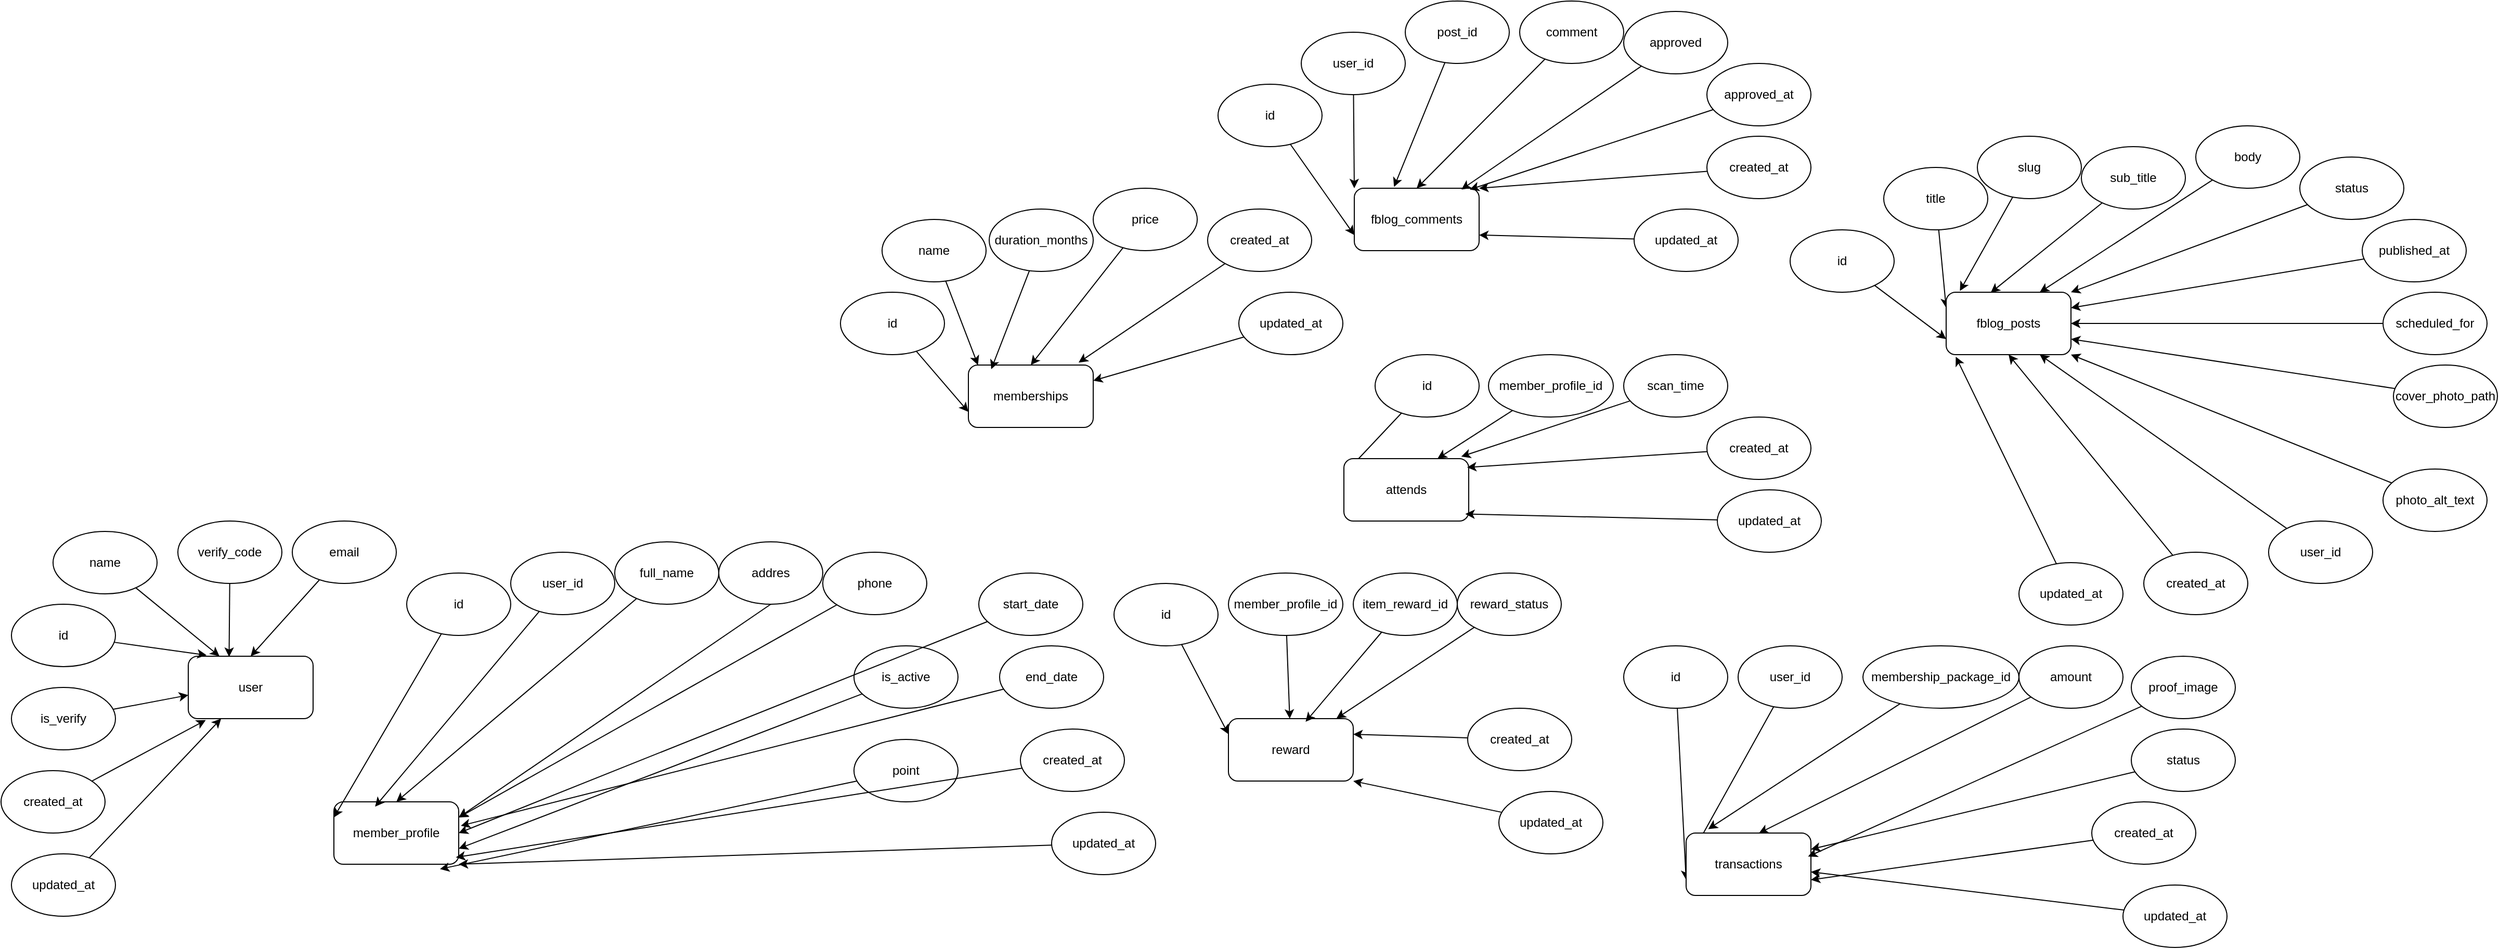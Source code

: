<mxfile version="27.1.6">
  <diagram name="Halaman-1" id="sII4yR1-26PbtiYNdZBn">
    <mxGraphModel dx="1500" dy="1811" grid="1" gridSize="10" guides="1" tooltips="1" connect="1" arrows="1" fold="1" page="1" pageScale="1" pageWidth="827" pageHeight="1169" math="0" shadow="0">
      <root>
        <mxCell id="0" />
        <mxCell id="1" parent="0" />
        <mxCell id="6OxaUUX_s-rTlsvBRI5T-1" value="user" style="rounded=1;whiteSpace=wrap;html=1;" vertex="1" parent="1">
          <mxGeometry x="200" y="190" width="120" height="60" as="geometry" />
        </mxCell>
        <mxCell id="6OxaUUX_s-rTlsvBRI5T-11" style="rounded=0;orthogonalLoop=1;jettySize=auto;html=1;entryX=0.147;entryY=-0.017;entryDx=0;entryDy=0;entryPerimeter=0;" edge="1" parent="1" source="6OxaUUX_s-rTlsvBRI5T-2" target="6OxaUUX_s-rTlsvBRI5T-1">
          <mxGeometry relative="1" as="geometry">
            <mxPoint x="230" y="200" as="targetPoint" />
          </mxGeometry>
        </mxCell>
        <mxCell id="6OxaUUX_s-rTlsvBRI5T-2" value="id" style="ellipse;whiteSpace=wrap;html=1;" vertex="1" parent="1">
          <mxGeometry x="30" y="140" width="100" height="60" as="geometry" />
        </mxCell>
        <mxCell id="6OxaUUX_s-rTlsvBRI5T-10" style="rounded=0;orthogonalLoop=1;jettySize=auto;html=1;entryX=0.25;entryY=0;entryDx=0;entryDy=0;" edge="1" parent="1" source="6OxaUUX_s-rTlsvBRI5T-3" target="6OxaUUX_s-rTlsvBRI5T-1">
          <mxGeometry relative="1" as="geometry" />
        </mxCell>
        <mxCell id="6OxaUUX_s-rTlsvBRI5T-3" value="name&lt;span style=&quot;color: rgba(0, 0, 0, 0); font-family: monospace; font-size: 0px; text-align: start; text-wrap-mode: nowrap;&quot;&gt;%3CmxGraphModel%3E%3Croot%3E%3CmxCell%20id%3D%220%22%2F%3E%3CmxCell%20id%3D%221%22%20parent%3D%220%22%2F%3E%3CmxCell%20id%3D%222%22%20value%3D%22id%22%20style%3D%22ellipse%3BwhiteSpace%3Dwrap%3Bhtml%3D1%3B%22%20vertex%3D%221%22%20parent%3D%221%22%3E%3CmxGeometry%20x%3D%2270%22%20y%3D%22130%22%20width%3D%22100%22%20height%3D%2260%22%20as%3D%22geometry%22%2F%3E%3C%2FmxCell%3E%3C%2Froot%3E%3C%2FmxGraphModel%3E&lt;/span&gt;" style="ellipse;whiteSpace=wrap;html=1;" vertex="1" parent="1">
          <mxGeometry x="70" y="70" width="100" height="60" as="geometry" />
        </mxCell>
        <mxCell id="6OxaUUX_s-rTlsvBRI5T-9" style="rounded=0;orthogonalLoop=1;jettySize=auto;html=1;entryX=0.5;entryY=0;entryDx=0;entryDy=0;" edge="1" parent="1" source="6OxaUUX_s-rTlsvBRI5T-4" target="6OxaUUX_s-rTlsvBRI5T-1">
          <mxGeometry relative="1" as="geometry" />
        </mxCell>
        <mxCell id="6OxaUUX_s-rTlsvBRI5T-4" value="email" style="ellipse;whiteSpace=wrap;html=1;" vertex="1" parent="1">
          <mxGeometry x="300" y="60" width="100" height="60" as="geometry" />
        </mxCell>
        <mxCell id="6OxaUUX_s-rTlsvBRI5T-5" value="verify_code" style="ellipse;whiteSpace=wrap;html=1;" vertex="1" parent="1">
          <mxGeometry x="190" y="60" width="100" height="60" as="geometry" />
        </mxCell>
        <mxCell id="6OxaUUX_s-rTlsvBRI5T-6" value="is_verify" style="ellipse;whiteSpace=wrap;html=1;" vertex="1" parent="1">
          <mxGeometry x="30" y="220" width="100" height="60" as="geometry" />
        </mxCell>
        <mxCell id="6OxaUUX_s-rTlsvBRI5T-7" value="created_at" style="ellipse;whiteSpace=wrap;html=1;" vertex="1" parent="1">
          <mxGeometry x="20" y="300" width="100" height="60" as="geometry" />
        </mxCell>
        <mxCell id="6OxaUUX_s-rTlsvBRI5T-8" style="rounded=0;orthogonalLoop=1;jettySize=auto;html=1;entryX=0.327;entryY=0.01;entryDx=0;entryDy=0;entryPerimeter=0;" edge="1" parent="1" source="6OxaUUX_s-rTlsvBRI5T-5" target="6OxaUUX_s-rTlsvBRI5T-1">
          <mxGeometry relative="1" as="geometry" />
        </mxCell>
        <mxCell id="6OxaUUX_s-rTlsvBRI5T-12" style="rounded=0;orthogonalLoop=1;jettySize=auto;html=1;entryX=0;entryY=0.623;entryDx=0;entryDy=0;entryPerimeter=0;" edge="1" parent="1" source="6OxaUUX_s-rTlsvBRI5T-6" target="6OxaUUX_s-rTlsvBRI5T-1">
          <mxGeometry relative="1" as="geometry" />
        </mxCell>
        <mxCell id="6OxaUUX_s-rTlsvBRI5T-13" style="rounded=0;orthogonalLoop=1;jettySize=auto;html=1;entryX=0.14;entryY=1.023;entryDx=0;entryDy=0;entryPerimeter=0;" edge="1" parent="1" source="6OxaUUX_s-rTlsvBRI5T-7" target="6OxaUUX_s-rTlsvBRI5T-1">
          <mxGeometry relative="1" as="geometry" />
        </mxCell>
        <mxCell id="6OxaUUX_s-rTlsvBRI5T-14" value="member_profile" style="rounded=1;whiteSpace=wrap;html=1;" vertex="1" parent="1">
          <mxGeometry x="340" y="330" width="120" height="60" as="geometry" />
        </mxCell>
        <mxCell id="6OxaUUX_s-rTlsvBRI5T-28" style="rounded=0;orthogonalLoop=1;jettySize=auto;html=1;entryX=0.33;entryY=0.077;entryDx=0;entryDy=0;entryPerimeter=0;" edge="1" parent="1" source="6OxaUUX_s-rTlsvBRI5T-15" target="6OxaUUX_s-rTlsvBRI5T-14">
          <mxGeometry relative="1" as="geometry" />
        </mxCell>
        <mxCell id="6OxaUUX_s-rTlsvBRI5T-15" value="user_id" style="ellipse;whiteSpace=wrap;html=1;" vertex="1" parent="1">
          <mxGeometry x="510" y="90" width="100" height="60" as="geometry" />
        </mxCell>
        <mxCell id="6OxaUUX_s-rTlsvBRI5T-32" style="rounded=0;orthogonalLoop=1;jettySize=auto;html=1;entryX=1;entryY=0.75;entryDx=0;entryDy=0;" edge="1" parent="1" source="6OxaUUX_s-rTlsvBRI5T-16" target="6OxaUUX_s-rTlsvBRI5T-14">
          <mxGeometry relative="1" as="geometry" />
        </mxCell>
        <mxCell id="6OxaUUX_s-rTlsvBRI5T-16" value="is_active" style="ellipse;whiteSpace=wrap;html=1;" vertex="1" parent="1">
          <mxGeometry x="840" y="180" width="100" height="60" as="geometry" />
        </mxCell>
        <mxCell id="6OxaUUX_s-rTlsvBRI5T-27" style="rounded=0;orthogonalLoop=1;jettySize=auto;html=1;entryX=0;entryY=0.25;entryDx=0;entryDy=0;" edge="1" parent="1" source="6OxaUUX_s-rTlsvBRI5T-17" target="6OxaUUX_s-rTlsvBRI5T-14">
          <mxGeometry relative="1" as="geometry" />
        </mxCell>
        <mxCell id="6OxaUUX_s-rTlsvBRI5T-17" value="id" style="ellipse;whiteSpace=wrap;html=1;" vertex="1" parent="1">
          <mxGeometry x="410" y="110" width="100" height="60" as="geometry" />
        </mxCell>
        <mxCell id="6OxaUUX_s-rTlsvBRI5T-31" style="rounded=0;orthogonalLoop=1;jettySize=auto;html=1;entryX=1;entryY=0.25;entryDx=0;entryDy=0;" edge="1" parent="1" source="6OxaUUX_s-rTlsvBRI5T-18" target="6OxaUUX_s-rTlsvBRI5T-14">
          <mxGeometry relative="1" as="geometry" />
        </mxCell>
        <mxCell id="6OxaUUX_s-rTlsvBRI5T-18" value="phone" style="ellipse;whiteSpace=wrap;html=1;" vertex="1" parent="1">
          <mxGeometry x="810" y="90" width="100" height="60" as="geometry" />
        </mxCell>
        <mxCell id="6OxaUUX_s-rTlsvBRI5T-30" style="rounded=0;orthogonalLoop=1;jettySize=auto;html=1;entryX=1;entryY=0.25;entryDx=0;entryDy=0;exitX=0.5;exitY=1;exitDx=0;exitDy=0;" edge="1" parent="1" source="6OxaUUX_s-rTlsvBRI5T-19" target="6OxaUUX_s-rTlsvBRI5T-14">
          <mxGeometry relative="1" as="geometry" />
        </mxCell>
        <mxCell id="6OxaUUX_s-rTlsvBRI5T-19" value="addres" style="ellipse;whiteSpace=wrap;html=1;" vertex="1" parent="1">
          <mxGeometry x="710" y="80" width="100" height="60" as="geometry" />
        </mxCell>
        <mxCell id="6OxaUUX_s-rTlsvBRI5T-29" style="rounded=0;orthogonalLoop=1;jettySize=auto;html=1;entryX=0.5;entryY=0;entryDx=0;entryDy=0;" edge="1" parent="1" source="6OxaUUX_s-rTlsvBRI5T-20" target="6OxaUUX_s-rTlsvBRI5T-14">
          <mxGeometry relative="1" as="geometry" />
        </mxCell>
        <mxCell id="6OxaUUX_s-rTlsvBRI5T-20" value="full_name" style="ellipse;whiteSpace=wrap;html=1;" vertex="1" parent="1">
          <mxGeometry x="610" y="80" width="100" height="60" as="geometry" />
        </mxCell>
        <mxCell id="6OxaUUX_s-rTlsvBRI5T-52" style="rounded=0;orthogonalLoop=1;jettySize=auto;html=1;entryX=0;entryY=0.25;entryDx=0;entryDy=0;" edge="1" parent="1" source="6OxaUUX_s-rTlsvBRI5T-21" target="6OxaUUX_s-rTlsvBRI5T-38">
          <mxGeometry relative="1" as="geometry" />
        </mxCell>
        <mxCell id="6OxaUUX_s-rTlsvBRI5T-21" value="id" style="ellipse;whiteSpace=wrap;html=1;" vertex="1" parent="1">
          <mxGeometry x="1090" y="120" width="100" height="60" as="geometry" />
        </mxCell>
        <mxCell id="6OxaUUX_s-rTlsvBRI5T-37" style="rounded=0;orthogonalLoop=1;jettySize=auto;html=1;entryX=1;entryY=1;entryDx=0;entryDy=0;" edge="1" parent="1" source="6OxaUUX_s-rTlsvBRI5T-22" target="6OxaUUX_s-rTlsvBRI5T-14">
          <mxGeometry relative="1" as="geometry" />
        </mxCell>
        <mxCell id="6OxaUUX_s-rTlsvBRI5T-22" value="updated_at" style="ellipse;whiteSpace=wrap;html=1;" vertex="1" parent="1">
          <mxGeometry x="1030" y="340" width="100" height="60" as="geometry" />
        </mxCell>
        <mxCell id="6OxaUUX_s-rTlsvBRI5T-23" value="created_at" style="ellipse;whiteSpace=wrap;html=1;" vertex="1" parent="1">
          <mxGeometry x="1000" y="260" width="100" height="60" as="geometry" />
        </mxCell>
        <mxCell id="6OxaUUX_s-rTlsvBRI5T-24" value="end_date" style="ellipse;whiteSpace=wrap;html=1;" vertex="1" parent="1">
          <mxGeometry x="980" y="180" width="100" height="60" as="geometry" />
        </mxCell>
        <mxCell id="6OxaUUX_s-rTlsvBRI5T-34" style="rounded=0;orthogonalLoop=1;jettySize=auto;html=1;entryX=1;entryY=0.5;entryDx=0;entryDy=0;" edge="1" parent="1" source="6OxaUUX_s-rTlsvBRI5T-25" target="6OxaUUX_s-rTlsvBRI5T-14">
          <mxGeometry relative="1" as="geometry" />
        </mxCell>
        <mxCell id="6OxaUUX_s-rTlsvBRI5T-25" value="start_date" style="ellipse;whiteSpace=wrap;html=1;" vertex="1" parent="1">
          <mxGeometry x="960" y="110" width="100" height="60" as="geometry" />
        </mxCell>
        <mxCell id="6OxaUUX_s-rTlsvBRI5T-26" value="point" style="ellipse;whiteSpace=wrap;html=1;" vertex="1" parent="1">
          <mxGeometry x="840" y="270" width="100" height="60" as="geometry" />
        </mxCell>
        <mxCell id="6OxaUUX_s-rTlsvBRI5T-33" style="rounded=0;orthogonalLoop=1;jettySize=auto;html=1;entryX=0.85;entryY=1.077;entryDx=0;entryDy=0;entryPerimeter=0;" edge="1" parent="1" source="6OxaUUX_s-rTlsvBRI5T-26" target="6OxaUUX_s-rTlsvBRI5T-14">
          <mxGeometry relative="1" as="geometry" />
        </mxCell>
        <mxCell id="6OxaUUX_s-rTlsvBRI5T-35" style="rounded=0;orthogonalLoop=1;jettySize=auto;html=1;entryX=1.017;entryY=0.383;entryDx=0;entryDy=0;entryPerimeter=0;" edge="1" parent="1" source="6OxaUUX_s-rTlsvBRI5T-24" target="6OxaUUX_s-rTlsvBRI5T-14">
          <mxGeometry relative="1" as="geometry" />
        </mxCell>
        <mxCell id="6OxaUUX_s-rTlsvBRI5T-36" style="rounded=0;orthogonalLoop=1;jettySize=auto;html=1;entryX=0.977;entryY=0.89;entryDx=0;entryDy=0;entryPerimeter=0;" edge="1" parent="1" source="6OxaUUX_s-rTlsvBRI5T-23" target="6OxaUUX_s-rTlsvBRI5T-14">
          <mxGeometry relative="1" as="geometry" />
        </mxCell>
        <mxCell id="6OxaUUX_s-rTlsvBRI5T-38" value="reward" style="rounded=1;whiteSpace=wrap;html=1;" vertex="1" parent="1">
          <mxGeometry x="1200" y="250" width="120" height="60" as="geometry" />
        </mxCell>
        <mxCell id="6OxaUUX_s-rTlsvBRI5T-51" style="rounded=0;orthogonalLoop=1;jettySize=auto;html=1;" edge="1" parent="1" source="6OxaUUX_s-rTlsvBRI5T-39" target="6OxaUUX_s-rTlsvBRI5T-38">
          <mxGeometry relative="1" as="geometry" />
        </mxCell>
        <mxCell id="6OxaUUX_s-rTlsvBRI5T-39" value="member_profile_id" style="ellipse;whiteSpace=wrap;html=1;" vertex="1" parent="1">
          <mxGeometry x="1200" y="110" width="110" height="60" as="geometry" />
        </mxCell>
        <mxCell id="6OxaUUX_s-rTlsvBRI5T-64" style="rounded=0;orthogonalLoop=1;jettySize=auto;html=1;entryX=0;entryY=0.5;entryDx=0;entryDy=0;" edge="1" parent="1" source="6OxaUUX_s-rTlsvBRI5T-40" target="6OxaUUX_s-rTlsvBRI5T-53">
          <mxGeometry relative="1" as="geometry" />
        </mxCell>
        <mxCell id="6OxaUUX_s-rTlsvBRI5T-40" value="user_id" style="ellipse;whiteSpace=wrap;html=1;" vertex="1" parent="1">
          <mxGeometry x="1690" y="180" width="100" height="60" as="geometry" />
        </mxCell>
        <mxCell id="6OxaUUX_s-rTlsvBRI5T-41" value="duration_months" style="ellipse;whiteSpace=wrap;html=1;" vertex="1" parent="1">
          <mxGeometry x="970" y="-240" width="100" height="60" as="geometry" />
        </mxCell>
        <mxCell id="6OxaUUX_s-rTlsvBRI5T-63" style="rounded=0;orthogonalLoop=1;jettySize=auto;html=1;entryX=0;entryY=0.75;entryDx=0;entryDy=0;" edge="1" parent="1" source="6OxaUUX_s-rTlsvBRI5T-42" target="6OxaUUX_s-rTlsvBRI5T-53">
          <mxGeometry relative="1" as="geometry" />
        </mxCell>
        <mxCell id="6OxaUUX_s-rTlsvBRI5T-42" value="id" style="ellipse;whiteSpace=wrap;html=1;" vertex="1" parent="1">
          <mxGeometry x="1580" y="180" width="100" height="60" as="geometry" />
        </mxCell>
        <mxCell id="6OxaUUX_s-rTlsvBRI5T-43" value="reward_status" style="ellipse;whiteSpace=wrap;html=1;" vertex="1" parent="1">
          <mxGeometry x="1420" y="110" width="100" height="60" as="geometry" />
        </mxCell>
        <mxCell id="6OxaUUX_s-rTlsvBRI5T-44" value="item_reward_id" style="ellipse;whiteSpace=wrap;html=1;" vertex="1" parent="1">
          <mxGeometry x="1320" y="110" width="100" height="60" as="geometry" />
        </mxCell>
        <mxCell id="6OxaUUX_s-rTlsvBRI5T-48" style="rounded=0;orthogonalLoop=1;jettySize=auto;html=1;entryX=1;entryY=1;entryDx=0;entryDy=0;" edge="1" parent="1" source="6OxaUUX_s-rTlsvBRI5T-45" target="6OxaUUX_s-rTlsvBRI5T-38">
          <mxGeometry relative="1" as="geometry" />
        </mxCell>
        <mxCell id="6OxaUUX_s-rTlsvBRI5T-45" value="updated_at" style="ellipse;whiteSpace=wrap;html=1;" vertex="1" parent="1">
          <mxGeometry x="1460" y="320" width="100" height="60" as="geometry" />
        </mxCell>
        <mxCell id="6OxaUUX_s-rTlsvBRI5T-47" style="rounded=0;orthogonalLoop=1;jettySize=auto;html=1;entryX=1;entryY=0.25;entryDx=0;entryDy=0;" edge="1" parent="1" source="6OxaUUX_s-rTlsvBRI5T-46" target="6OxaUUX_s-rTlsvBRI5T-38">
          <mxGeometry relative="1" as="geometry" />
        </mxCell>
        <mxCell id="6OxaUUX_s-rTlsvBRI5T-46" value="created_at" style="ellipse;whiteSpace=wrap;html=1;" vertex="1" parent="1">
          <mxGeometry x="1430" y="240" width="100" height="60" as="geometry" />
        </mxCell>
        <mxCell id="6OxaUUX_s-rTlsvBRI5T-49" style="rounded=0;orthogonalLoop=1;jettySize=auto;html=1;entryX=0.865;entryY=-0.003;entryDx=0;entryDy=0;entryPerimeter=0;" edge="1" parent="1" source="6OxaUUX_s-rTlsvBRI5T-43" target="6OxaUUX_s-rTlsvBRI5T-38">
          <mxGeometry relative="1" as="geometry" />
        </mxCell>
        <mxCell id="6OxaUUX_s-rTlsvBRI5T-50" style="rounded=0;orthogonalLoop=1;jettySize=auto;html=1;entryX=0.618;entryY=0.05;entryDx=0;entryDy=0;entryPerimeter=0;" edge="1" parent="1" source="6OxaUUX_s-rTlsvBRI5T-44" target="6OxaUUX_s-rTlsvBRI5T-38">
          <mxGeometry relative="1" as="geometry" />
        </mxCell>
        <mxCell id="6OxaUUX_s-rTlsvBRI5T-53" value="transactions" style="rounded=1;whiteSpace=wrap;html=1;" vertex="1" parent="1">
          <mxGeometry x="1640" y="360" width="120" height="60" as="geometry" />
        </mxCell>
        <mxCell id="6OxaUUX_s-rTlsvBRI5T-54" value="post_id" style="ellipse;whiteSpace=wrap;html=1;" vertex="1" parent="1">
          <mxGeometry x="1370" y="-440" width="100" height="60" as="geometry" />
        </mxCell>
        <mxCell id="6OxaUUX_s-rTlsvBRI5T-89" style="rounded=0;orthogonalLoop=1;jettySize=auto;html=1;entryX=0.5;entryY=0;entryDx=0;entryDy=0;" edge="1" parent="1" source="6OxaUUX_s-rTlsvBRI5T-55" target="6OxaUUX_s-rTlsvBRI5T-71">
          <mxGeometry relative="1" as="geometry" />
        </mxCell>
        <mxCell id="6OxaUUX_s-rTlsvBRI5T-55" value="price" style="ellipse;whiteSpace=wrap;html=1;" vertex="1" parent="1">
          <mxGeometry x="1070" y="-260" width="100" height="60" as="geometry" />
        </mxCell>
        <mxCell id="6OxaUUX_s-rTlsvBRI5T-68" style="rounded=0;orthogonalLoop=1;jettySize=auto;html=1;" edge="1" parent="1" source="6OxaUUX_s-rTlsvBRI5T-57" target="6OxaUUX_s-rTlsvBRI5T-53">
          <mxGeometry relative="1" as="geometry">
            <mxPoint x="1870" y="320" as="targetPoint" />
          </mxGeometry>
        </mxCell>
        <mxCell id="6OxaUUX_s-rTlsvBRI5T-57" value="status" style="ellipse;whiteSpace=wrap;html=1;" vertex="1" parent="1">
          <mxGeometry x="2068" y="260" width="100" height="60" as="geometry" />
        </mxCell>
        <mxCell id="6OxaUUX_s-rTlsvBRI5T-58" value="proof_image" style="ellipse;whiteSpace=wrap;html=1;" vertex="1" parent="1">
          <mxGeometry x="2068" y="190" width="100" height="60" as="geometry" />
        </mxCell>
        <mxCell id="6OxaUUX_s-rTlsvBRI5T-59" value="amount" style="ellipse;whiteSpace=wrap;html=1;" vertex="1" parent="1">
          <mxGeometry x="1960" y="180" width="100" height="60" as="geometry" />
        </mxCell>
        <mxCell id="6OxaUUX_s-rTlsvBRI5T-60" value="membership_package_id" style="ellipse;whiteSpace=wrap;html=1;" vertex="1" parent="1">
          <mxGeometry x="1810" y="180" width="150" height="60" as="geometry" />
        </mxCell>
        <mxCell id="6OxaUUX_s-rTlsvBRI5T-69" style="rounded=0;orthogonalLoop=1;jettySize=auto;html=1;entryX=1;entryY=0.75;entryDx=0;entryDy=0;" edge="1" parent="1" source="6OxaUUX_s-rTlsvBRI5T-61" target="6OxaUUX_s-rTlsvBRI5T-53">
          <mxGeometry relative="1" as="geometry" />
        </mxCell>
        <mxCell id="6OxaUUX_s-rTlsvBRI5T-61" value="created_at" style="ellipse;whiteSpace=wrap;html=1;" vertex="1" parent="1">
          <mxGeometry x="2030" y="330" width="100" height="60" as="geometry" />
        </mxCell>
        <mxCell id="6OxaUUX_s-rTlsvBRI5T-70" style="rounded=0;orthogonalLoop=1;jettySize=auto;html=1;" edge="1" parent="1" source="6OxaUUX_s-rTlsvBRI5T-62" target="6OxaUUX_s-rTlsvBRI5T-53">
          <mxGeometry relative="1" as="geometry" />
        </mxCell>
        <mxCell id="6OxaUUX_s-rTlsvBRI5T-62" value="updated_at" style="ellipse;whiteSpace=wrap;html=1;" vertex="1" parent="1">
          <mxGeometry x="2060" y="410" width="100" height="60" as="geometry" />
        </mxCell>
        <mxCell id="6OxaUUX_s-rTlsvBRI5T-65" style="rounded=0;orthogonalLoop=1;jettySize=auto;html=1;entryX=0.177;entryY=-0.063;entryDx=0;entryDy=0;entryPerimeter=0;" edge="1" parent="1" source="6OxaUUX_s-rTlsvBRI5T-60" target="6OxaUUX_s-rTlsvBRI5T-53">
          <mxGeometry relative="1" as="geometry" />
        </mxCell>
        <mxCell id="6OxaUUX_s-rTlsvBRI5T-66" style="rounded=0;orthogonalLoop=1;jettySize=auto;html=1;entryX=0.583;entryY=0.003;entryDx=0;entryDy=0;entryPerimeter=0;" edge="1" parent="1" source="6OxaUUX_s-rTlsvBRI5T-59" target="6OxaUUX_s-rTlsvBRI5T-53">
          <mxGeometry relative="1" as="geometry" />
        </mxCell>
        <mxCell id="6OxaUUX_s-rTlsvBRI5T-67" style="rounded=0;orthogonalLoop=1;jettySize=auto;html=1;entryX=0.977;entryY=0.377;entryDx=0;entryDy=0;entryPerimeter=0;" edge="1" parent="1" source="6OxaUUX_s-rTlsvBRI5T-58" target="6OxaUUX_s-rTlsvBRI5T-53">
          <mxGeometry relative="1" as="geometry" />
        </mxCell>
        <mxCell id="6OxaUUX_s-rTlsvBRI5T-71" value="memberships" style="rounded=1;whiteSpace=wrap;html=1;" vertex="1" parent="1">
          <mxGeometry x="950" y="-90" width="120" height="60" as="geometry" />
        </mxCell>
        <mxCell id="6OxaUUX_s-rTlsvBRI5T-86" style="rounded=0;orthogonalLoop=1;jettySize=auto;html=1;entryX=0;entryY=0.75;entryDx=0;entryDy=0;" edge="1" parent="1" source="6OxaUUX_s-rTlsvBRI5T-72" target="6OxaUUX_s-rTlsvBRI5T-71">
          <mxGeometry relative="1" as="geometry" />
        </mxCell>
        <mxCell id="6OxaUUX_s-rTlsvBRI5T-72" value="id" style="ellipse;whiteSpace=wrap;html=1;" vertex="1" parent="1">
          <mxGeometry x="827" y="-160" width="100" height="60" as="geometry" />
        </mxCell>
        <mxCell id="6OxaUUX_s-rTlsvBRI5T-87" style="rounded=0;orthogonalLoop=1;jettySize=auto;html=1;entryX=0.077;entryY=0;entryDx=0;entryDy=0;entryPerimeter=0;" edge="1" parent="1" source="6OxaUUX_s-rTlsvBRI5T-73" target="6OxaUUX_s-rTlsvBRI5T-71">
          <mxGeometry relative="1" as="geometry" />
        </mxCell>
        <mxCell id="6OxaUUX_s-rTlsvBRI5T-73" value="name&lt;span style=&quot;color: rgba(0, 0, 0, 0); font-family: monospace; font-size: 0px; text-align: start; text-wrap-mode: nowrap;&quot;&gt;%3CmxGraphModel%3E%3Croot%3E%3CmxCell%20id%3D%220%22%2F%3E%3CmxCell%20id%3D%221%22%20parent%3D%220%22%2F%3E%3CmxCell%20id%3D%222%22%20value%3D%22id%22%20style%3D%22ellipse%3BwhiteSpace%3Dwrap%3Bhtml%3D1%3B%22%20vertex%3D%221%22%20parent%3D%221%22%3E%3CmxGeometry%20x%3D%2270%22%20y%3D%22130%22%20width%3D%22100%22%20height%3D%2260%22%20as%3D%22geometry%22%2F%3E%3C%2FmxCell%3E%3C%2Froot%3E%3C%2FmxGraphModel%3E&lt;/span&gt;" style="ellipse;whiteSpace=wrap;html=1;" vertex="1" parent="1">
          <mxGeometry x="867" y="-230" width="100" height="60" as="geometry" />
        </mxCell>
        <mxCell id="6OxaUUX_s-rTlsvBRI5T-75" style="rounded=0;orthogonalLoop=1;jettySize=auto;html=1;" edge="1" parent="1" source="6OxaUUX_s-rTlsvBRI5T-74" target="6OxaUUX_s-rTlsvBRI5T-1">
          <mxGeometry relative="1" as="geometry" />
        </mxCell>
        <mxCell id="6OxaUUX_s-rTlsvBRI5T-74" value="updated_at" style="ellipse;whiteSpace=wrap;html=1;" vertex="1" parent="1">
          <mxGeometry x="30" y="380" width="100" height="60" as="geometry" />
        </mxCell>
        <mxCell id="6OxaUUX_s-rTlsvBRI5T-116" style="rounded=0;orthogonalLoop=1;jettySize=auto;html=1;entryX=0.5;entryY=0;entryDx=0;entryDy=0;" edge="1" parent="1" source="6OxaUUX_s-rTlsvBRI5T-76" target="6OxaUUX_s-rTlsvBRI5T-98">
          <mxGeometry relative="1" as="geometry" />
        </mxCell>
        <mxCell id="6OxaUUX_s-rTlsvBRI5T-76" value="comment" style="ellipse;whiteSpace=wrap;html=1;" vertex="1" parent="1">
          <mxGeometry x="1480" y="-440" width="100" height="60" as="geometry" />
        </mxCell>
        <mxCell id="6OxaUUX_s-rTlsvBRI5T-114" style="rounded=0;orthogonalLoop=1;jettySize=auto;html=1;entryX=0;entryY=0;entryDx=0;entryDy=0;" edge="1" parent="1" source="6OxaUUX_s-rTlsvBRI5T-77" target="6OxaUUX_s-rTlsvBRI5T-98">
          <mxGeometry relative="1" as="geometry" />
        </mxCell>
        <mxCell id="6OxaUUX_s-rTlsvBRI5T-77" value="user_id" style="ellipse;whiteSpace=wrap;html=1;" vertex="1" parent="1">
          <mxGeometry x="1270" y="-410" width="100" height="60" as="geometry" />
        </mxCell>
        <mxCell id="6OxaUUX_s-rTlsvBRI5T-78" value="scan_time" style="ellipse;whiteSpace=wrap;html=1;" vertex="1" parent="1">
          <mxGeometry x="1580" y="-100" width="100" height="60" as="geometry" />
        </mxCell>
        <mxCell id="6OxaUUX_s-rTlsvBRI5T-79" value="updated_at" style="ellipse;whiteSpace=wrap;html=1;" vertex="1" parent="1">
          <mxGeometry x="1670" y="30" width="100" height="60" as="geometry" />
        </mxCell>
        <mxCell id="6OxaUUX_s-rTlsvBRI5T-80" value="created_at" style="ellipse;whiteSpace=wrap;html=1;" vertex="1" parent="1">
          <mxGeometry x="1660" y="-40" width="100" height="60" as="geometry" />
        </mxCell>
        <mxCell id="6OxaUUX_s-rTlsvBRI5T-113" style="rounded=0;orthogonalLoop=1;jettySize=auto;html=1;entryX=0;entryY=0.75;entryDx=0;entryDy=0;" edge="1" parent="1" source="6OxaUUX_s-rTlsvBRI5T-81" target="6OxaUUX_s-rTlsvBRI5T-98">
          <mxGeometry relative="1" as="geometry" />
        </mxCell>
        <mxCell id="6OxaUUX_s-rTlsvBRI5T-81" value="id" style="ellipse;whiteSpace=wrap;html=1;" vertex="1" parent="1">
          <mxGeometry x="1190" y="-360" width="100" height="60" as="geometry" />
        </mxCell>
        <mxCell id="6OxaUUX_s-rTlsvBRI5T-93" style="rounded=0;orthogonalLoop=1;jettySize=auto;html=1;entryX=0;entryY=0.25;entryDx=0;entryDy=0;" edge="1" parent="1" source="6OxaUUX_s-rTlsvBRI5T-82" target="6OxaUUX_s-rTlsvBRI5T-92">
          <mxGeometry relative="1" as="geometry" />
        </mxCell>
        <mxCell id="6OxaUUX_s-rTlsvBRI5T-82" value="id" style="ellipse;whiteSpace=wrap;html=1;" vertex="1" parent="1">
          <mxGeometry x="1341" y="-100" width="100" height="60" as="geometry" />
        </mxCell>
        <mxCell id="6OxaUUX_s-rTlsvBRI5T-94" style="rounded=0;orthogonalLoop=1;jettySize=auto;html=1;entryX=0.75;entryY=0;entryDx=0;entryDy=0;" edge="1" parent="1" source="6OxaUUX_s-rTlsvBRI5T-83" target="6OxaUUX_s-rTlsvBRI5T-92">
          <mxGeometry relative="1" as="geometry" />
        </mxCell>
        <mxCell id="6OxaUUX_s-rTlsvBRI5T-83" value="member_profile_id" style="ellipse;whiteSpace=wrap;html=1;" vertex="1" parent="1">
          <mxGeometry x="1450" y="-100" width="120" height="60" as="geometry" />
        </mxCell>
        <mxCell id="6OxaUUX_s-rTlsvBRI5T-84" value="created_at" style="ellipse;whiteSpace=wrap;html=1;" vertex="1" parent="1">
          <mxGeometry x="1180" y="-240" width="100" height="60" as="geometry" />
        </mxCell>
        <mxCell id="6OxaUUX_s-rTlsvBRI5T-91" style="rounded=0;orthogonalLoop=1;jettySize=auto;html=1;entryX=1;entryY=0.25;entryDx=0;entryDy=0;" edge="1" parent="1" source="6OxaUUX_s-rTlsvBRI5T-85" target="6OxaUUX_s-rTlsvBRI5T-71">
          <mxGeometry relative="1" as="geometry" />
        </mxCell>
        <mxCell id="6OxaUUX_s-rTlsvBRI5T-85" value="updated_at" style="ellipse;whiteSpace=wrap;html=1;" vertex="1" parent="1">
          <mxGeometry x="1210" y="-160" width="100" height="60" as="geometry" />
        </mxCell>
        <mxCell id="6OxaUUX_s-rTlsvBRI5T-88" style="rounded=0;orthogonalLoop=1;jettySize=auto;html=1;entryX=0.183;entryY=0.067;entryDx=0;entryDy=0;entryPerimeter=0;" edge="1" parent="1" source="6OxaUUX_s-rTlsvBRI5T-41" target="6OxaUUX_s-rTlsvBRI5T-71">
          <mxGeometry relative="1" as="geometry" />
        </mxCell>
        <mxCell id="6OxaUUX_s-rTlsvBRI5T-90" style="rounded=0;orthogonalLoop=1;jettySize=auto;html=1;entryX=0.883;entryY=-0.04;entryDx=0;entryDy=0;entryPerimeter=0;" edge="1" parent="1" source="6OxaUUX_s-rTlsvBRI5T-84" target="6OxaUUX_s-rTlsvBRI5T-71">
          <mxGeometry relative="1" as="geometry" />
        </mxCell>
        <mxCell id="6OxaUUX_s-rTlsvBRI5T-92" value="attends" style="rounded=1;whiteSpace=wrap;html=1;" vertex="1" parent="1">
          <mxGeometry x="1311" width="120" height="60" as="geometry" />
        </mxCell>
        <mxCell id="6OxaUUX_s-rTlsvBRI5T-95" style="rounded=0;orthogonalLoop=1;jettySize=auto;html=1;entryX=0.94;entryY=-0.033;entryDx=0;entryDy=0;entryPerimeter=0;" edge="1" parent="1" source="6OxaUUX_s-rTlsvBRI5T-78" target="6OxaUUX_s-rTlsvBRI5T-92">
          <mxGeometry relative="1" as="geometry" />
        </mxCell>
        <mxCell id="6OxaUUX_s-rTlsvBRI5T-96" style="rounded=0;orthogonalLoop=1;jettySize=auto;html=1;entryX=0.987;entryY=0.14;entryDx=0;entryDy=0;entryPerimeter=0;" edge="1" parent="1" source="6OxaUUX_s-rTlsvBRI5T-80" target="6OxaUUX_s-rTlsvBRI5T-92">
          <mxGeometry relative="1" as="geometry" />
        </mxCell>
        <mxCell id="6OxaUUX_s-rTlsvBRI5T-97" style="rounded=0;orthogonalLoop=1;jettySize=auto;html=1;entryX=0.973;entryY=0.887;entryDx=0;entryDy=0;entryPerimeter=0;" edge="1" parent="1" source="6OxaUUX_s-rTlsvBRI5T-79" target="6OxaUUX_s-rTlsvBRI5T-92">
          <mxGeometry relative="1" as="geometry" />
        </mxCell>
        <mxCell id="6OxaUUX_s-rTlsvBRI5T-98" value="fblog_comments" style="rounded=1;whiteSpace=wrap;html=1;" vertex="1" parent="1">
          <mxGeometry x="1321" y="-260" width="120" height="60" as="geometry" />
        </mxCell>
        <mxCell id="6OxaUUX_s-rTlsvBRI5T-133" style="rounded=0;orthogonalLoop=1;jettySize=auto;html=1;entryX=0.75;entryY=0;entryDx=0;entryDy=0;" edge="1" parent="1" source="6OxaUUX_s-rTlsvBRI5T-99" target="6OxaUUX_s-rTlsvBRI5T-121">
          <mxGeometry relative="1" as="geometry" />
        </mxCell>
        <mxCell id="6OxaUUX_s-rTlsvBRI5T-99" value="body" style="ellipse;whiteSpace=wrap;html=1;" vertex="1" parent="1">
          <mxGeometry x="2130" y="-320" width="100" height="60" as="geometry" />
        </mxCell>
        <mxCell id="6OxaUUX_s-rTlsvBRI5T-137" style="rounded=0;orthogonalLoop=1;jettySize=auto;html=1;entryX=1;entryY=0.75;entryDx=0;entryDy=0;" edge="1" parent="1" source="6OxaUUX_s-rTlsvBRI5T-100" target="6OxaUUX_s-rTlsvBRI5T-121">
          <mxGeometry relative="1" as="geometry" />
        </mxCell>
        <mxCell id="6OxaUUX_s-rTlsvBRI5T-100" value="cover_photo_path" style="ellipse;whiteSpace=wrap;html=1;" vertex="1" parent="1">
          <mxGeometry x="2320" y="-90" width="100" height="60" as="geometry" />
        </mxCell>
        <mxCell id="6OxaUUX_s-rTlsvBRI5T-101" value="approved" style="ellipse;whiteSpace=wrap;html=1;" vertex="1" parent="1">
          <mxGeometry x="1580" y="-430" width="100" height="60" as="geometry" />
        </mxCell>
        <mxCell id="6OxaUUX_s-rTlsvBRI5T-102" value="approved_at" style="ellipse;whiteSpace=wrap;html=1;" vertex="1" parent="1">
          <mxGeometry x="1660" y="-380" width="100" height="60" as="geometry" />
        </mxCell>
        <mxCell id="6OxaUUX_s-rTlsvBRI5T-136" style="rounded=0;orthogonalLoop=1;jettySize=auto;html=1;entryX=1;entryY=0.5;entryDx=0;entryDy=0;" edge="1" parent="1" source="6OxaUUX_s-rTlsvBRI5T-103" target="6OxaUUX_s-rTlsvBRI5T-121">
          <mxGeometry relative="1" as="geometry" />
        </mxCell>
        <mxCell id="6OxaUUX_s-rTlsvBRI5T-103" value="scheduled_for" style="ellipse;whiteSpace=wrap;html=1;" vertex="1" parent="1">
          <mxGeometry x="2310" y="-160" width="100" height="60" as="geometry" />
        </mxCell>
        <mxCell id="6OxaUUX_s-rTlsvBRI5T-135" style="rounded=0;orthogonalLoop=1;jettySize=auto;html=1;entryX=1;entryY=0.25;entryDx=0;entryDy=0;" edge="1" parent="1" source="6OxaUUX_s-rTlsvBRI5T-104" target="6OxaUUX_s-rTlsvBRI5T-121">
          <mxGeometry relative="1" as="geometry" />
        </mxCell>
        <mxCell id="6OxaUUX_s-rTlsvBRI5T-104" value="published_at" style="ellipse;whiteSpace=wrap;html=1;" vertex="1" parent="1">
          <mxGeometry x="2290" y="-230" width="100" height="60" as="geometry" />
        </mxCell>
        <mxCell id="6OxaUUX_s-rTlsvBRI5T-134" style="rounded=0;orthogonalLoop=1;jettySize=auto;html=1;entryX=1;entryY=0;entryDx=0;entryDy=0;" edge="1" parent="1" source="6OxaUUX_s-rTlsvBRI5T-105" target="6OxaUUX_s-rTlsvBRI5T-121">
          <mxGeometry relative="1" as="geometry" />
        </mxCell>
        <mxCell id="6OxaUUX_s-rTlsvBRI5T-105" value="status" style="ellipse;whiteSpace=wrap;html=1;" vertex="1" parent="1">
          <mxGeometry x="2230" y="-290" width="100" height="60" as="geometry" />
        </mxCell>
        <mxCell id="6OxaUUX_s-rTlsvBRI5T-129" style="rounded=0;orthogonalLoop=1;jettySize=auto;html=1;entryX=0;entryY=0.25;entryDx=0;entryDy=0;" edge="1" parent="1" source="6OxaUUX_s-rTlsvBRI5T-106" target="6OxaUUX_s-rTlsvBRI5T-121">
          <mxGeometry relative="1" as="geometry" />
        </mxCell>
        <mxCell id="6OxaUUX_s-rTlsvBRI5T-106" value="title" style="ellipse;whiteSpace=wrap;html=1;" vertex="1" parent="1">
          <mxGeometry x="1830" y="-280" width="100" height="60" as="geometry" />
        </mxCell>
        <mxCell id="6OxaUUX_s-rTlsvBRI5T-107" value="sub_title" style="ellipse;whiteSpace=wrap;html=1;" vertex="1" parent="1">
          <mxGeometry x="2020" y="-300" width="100" height="60" as="geometry" />
        </mxCell>
        <mxCell id="6OxaUUX_s-rTlsvBRI5T-128" style="rounded=0;orthogonalLoop=1;jettySize=auto;html=1;entryX=0;entryY=0.75;entryDx=0;entryDy=0;" edge="1" parent="1" source="6OxaUUX_s-rTlsvBRI5T-108" target="6OxaUUX_s-rTlsvBRI5T-121">
          <mxGeometry relative="1" as="geometry" />
        </mxCell>
        <mxCell id="6OxaUUX_s-rTlsvBRI5T-108" value="id" style="ellipse;whiteSpace=wrap;html=1;" vertex="1" parent="1">
          <mxGeometry x="1740" y="-220" width="100" height="60" as="geometry" />
        </mxCell>
        <mxCell id="6OxaUUX_s-rTlsvBRI5T-139" style="rounded=0;orthogonalLoop=1;jettySize=auto;html=1;entryX=0.75;entryY=1;entryDx=0;entryDy=0;" edge="1" parent="1" source="6OxaUUX_s-rTlsvBRI5T-109" target="6OxaUUX_s-rTlsvBRI5T-121">
          <mxGeometry relative="1" as="geometry" />
        </mxCell>
        <mxCell id="6OxaUUX_s-rTlsvBRI5T-109" value="user_id" style="ellipse;whiteSpace=wrap;html=1;" vertex="1" parent="1">
          <mxGeometry x="2200" y="60" width="100" height="60" as="geometry" />
        </mxCell>
        <mxCell id="6OxaUUX_s-rTlsvBRI5T-110" value="slug" style="ellipse;whiteSpace=wrap;html=1;" vertex="1" parent="1">
          <mxGeometry x="1920" y="-310" width="100" height="60" as="geometry" />
        </mxCell>
        <mxCell id="6OxaUUX_s-rTlsvBRI5T-119" style="rounded=0;orthogonalLoop=1;jettySize=auto;html=1;entryX=1;entryY=0;entryDx=0;entryDy=0;" edge="1" parent="1" source="6OxaUUX_s-rTlsvBRI5T-111" target="6OxaUUX_s-rTlsvBRI5T-98">
          <mxGeometry relative="1" as="geometry" />
        </mxCell>
        <mxCell id="6OxaUUX_s-rTlsvBRI5T-111" value="created_at" style="ellipse;whiteSpace=wrap;html=1;" vertex="1" parent="1">
          <mxGeometry x="1660" y="-310" width="100" height="60" as="geometry" />
        </mxCell>
        <mxCell id="6OxaUUX_s-rTlsvBRI5T-120" style="rounded=0;orthogonalLoop=1;jettySize=auto;html=1;entryX=1;entryY=0.75;entryDx=0;entryDy=0;" edge="1" parent="1" source="6OxaUUX_s-rTlsvBRI5T-112" target="6OxaUUX_s-rTlsvBRI5T-98">
          <mxGeometry relative="1" as="geometry" />
        </mxCell>
        <mxCell id="6OxaUUX_s-rTlsvBRI5T-112" value="updated_at" style="ellipse;whiteSpace=wrap;html=1;" vertex="1" parent="1">
          <mxGeometry x="1590" y="-240" width="100" height="60" as="geometry" />
        </mxCell>
        <mxCell id="6OxaUUX_s-rTlsvBRI5T-115" style="rounded=0;orthogonalLoop=1;jettySize=auto;html=1;entryX=0.318;entryY=-0.02;entryDx=0;entryDy=0;entryPerimeter=0;" edge="1" parent="1" source="6OxaUUX_s-rTlsvBRI5T-54" target="6OxaUUX_s-rTlsvBRI5T-98">
          <mxGeometry relative="1" as="geometry" />
        </mxCell>
        <mxCell id="6OxaUUX_s-rTlsvBRI5T-117" style="rounded=0;orthogonalLoop=1;jettySize=auto;html=1;entryX=0.858;entryY=0.02;entryDx=0;entryDy=0;entryPerimeter=0;" edge="1" parent="1" source="6OxaUUX_s-rTlsvBRI5T-101" target="6OxaUUX_s-rTlsvBRI5T-98">
          <mxGeometry relative="1" as="geometry" />
        </mxCell>
        <mxCell id="6OxaUUX_s-rTlsvBRI5T-118" style="rounded=0;orthogonalLoop=1;jettySize=auto;html=1;entryX=0.925;entryY=0.02;entryDx=0;entryDy=0;entryPerimeter=0;" edge="1" parent="1" source="6OxaUUX_s-rTlsvBRI5T-102" target="6OxaUUX_s-rTlsvBRI5T-98">
          <mxGeometry relative="1" as="geometry" />
        </mxCell>
        <mxCell id="6OxaUUX_s-rTlsvBRI5T-121" value="fblog_posts" style="rounded=1;whiteSpace=wrap;html=1;" vertex="1" parent="1">
          <mxGeometry x="1890" y="-160" width="120" height="60" as="geometry" />
        </mxCell>
        <mxCell id="6OxaUUX_s-rTlsvBRI5T-138" style="rounded=0;orthogonalLoop=1;jettySize=auto;html=1;entryX=1;entryY=1;entryDx=0;entryDy=0;" edge="1" parent="1" source="6OxaUUX_s-rTlsvBRI5T-123" target="6OxaUUX_s-rTlsvBRI5T-121">
          <mxGeometry relative="1" as="geometry" />
        </mxCell>
        <mxCell id="6OxaUUX_s-rTlsvBRI5T-123" value="photo_alt_text" style="ellipse;whiteSpace=wrap;html=1;" vertex="1" parent="1">
          <mxGeometry x="2310" y="10" width="100" height="60" as="geometry" />
        </mxCell>
        <mxCell id="6OxaUUX_s-rTlsvBRI5T-140" style="rounded=0;orthogonalLoop=1;jettySize=auto;html=1;entryX=0.5;entryY=1;entryDx=0;entryDy=0;" edge="1" parent="1" source="6OxaUUX_s-rTlsvBRI5T-126" target="6OxaUUX_s-rTlsvBRI5T-121">
          <mxGeometry relative="1" as="geometry" />
        </mxCell>
        <mxCell id="6OxaUUX_s-rTlsvBRI5T-126" value="created_at" style="ellipse;whiteSpace=wrap;html=1;" vertex="1" parent="1">
          <mxGeometry x="2080" y="90" width="100" height="60" as="geometry" />
        </mxCell>
        <mxCell id="6OxaUUX_s-rTlsvBRI5T-127" value="updated_at" style="ellipse;whiteSpace=wrap;html=1;" vertex="1" parent="1">
          <mxGeometry x="1960" y="100" width="100" height="60" as="geometry" />
        </mxCell>
        <mxCell id="6OxaUUX_s-rTlsvBRI5T-130" style="rounded=0;orthogonalLoop=1;jettySize=auto;html=1;entryX=0.11;entryY=-0.02;entryDx=0;entryDy=0;entryPerimeter=0;" edge="1" parent="1" source="6OxaUUX_s-rTlsvBRI5T-110" target="6OxaUUX_s-rTlsvBRI5T-121">
          <mxGeometry relative="1" as="geometry" />
        </mxCell>
        <mxCell id="6OxaUUX_s-rTlsvBRI5T-132" style="rounded=0;orthogonalLoop=1;jettySize=auto;html=1;entryX=0.357;entryY=0.007;entryDx=0;entryDy=0;entryPerimeter=0;" edge="1" parent="1" source="6OxaUUX_s-rTlsvBRI5T-107" target="6OxaUUX_s-rTlsvBRI5T-121">
          <mxGeometry relative="1" as="geometry" />
        </mxCell>
        <mxCell id="6OxaUUX_s-rTlsvBRI5T-141" style="rounded=0;orthogonalLoop=1;jettySize=auto;html=1;entryX=0.077;entryY=1.033;entryDx=0;entryDy=0;entryPerimeter=0;" edge="1" parent="1" source="6OxaUUX_s-rTlsvBRI5T-127" target="6OxaUUX_s-rTlsvBRI5T-121">
          <mxGeometry relative="1" as="geometry" />
        </mxCell>
      </root>
    </mxGraphModel>
  </diagram>
</mxfile>
